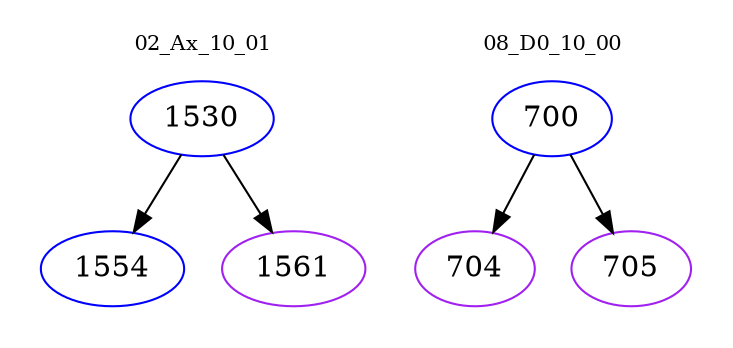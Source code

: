 digraph{
subgraph cluster_0 {
color = white
label = "02_Ax_10_01";
fontsize=10;
T0_1530 [label="1530", color="blue"]
T0_1530 -> T0_1554 [color="black"]
T0_1554 [label="1554", color="blue"]
T0_1530 -> T0_1561 [color="black"]
T0_1561 [label="1561", color="purple"]
}
subgraph cluster_1 {
color = white
label = "08_D0_10_00";
fontsize=10;
T1_700 [label="700", color="blue"]
T1_700 -> T1_704 [color="black"]
T1_704 [label="704", color="purple"]
T1_700 -> T1_705 [color="black"]
T1_705 [label="705", color="purple"]
}
}
